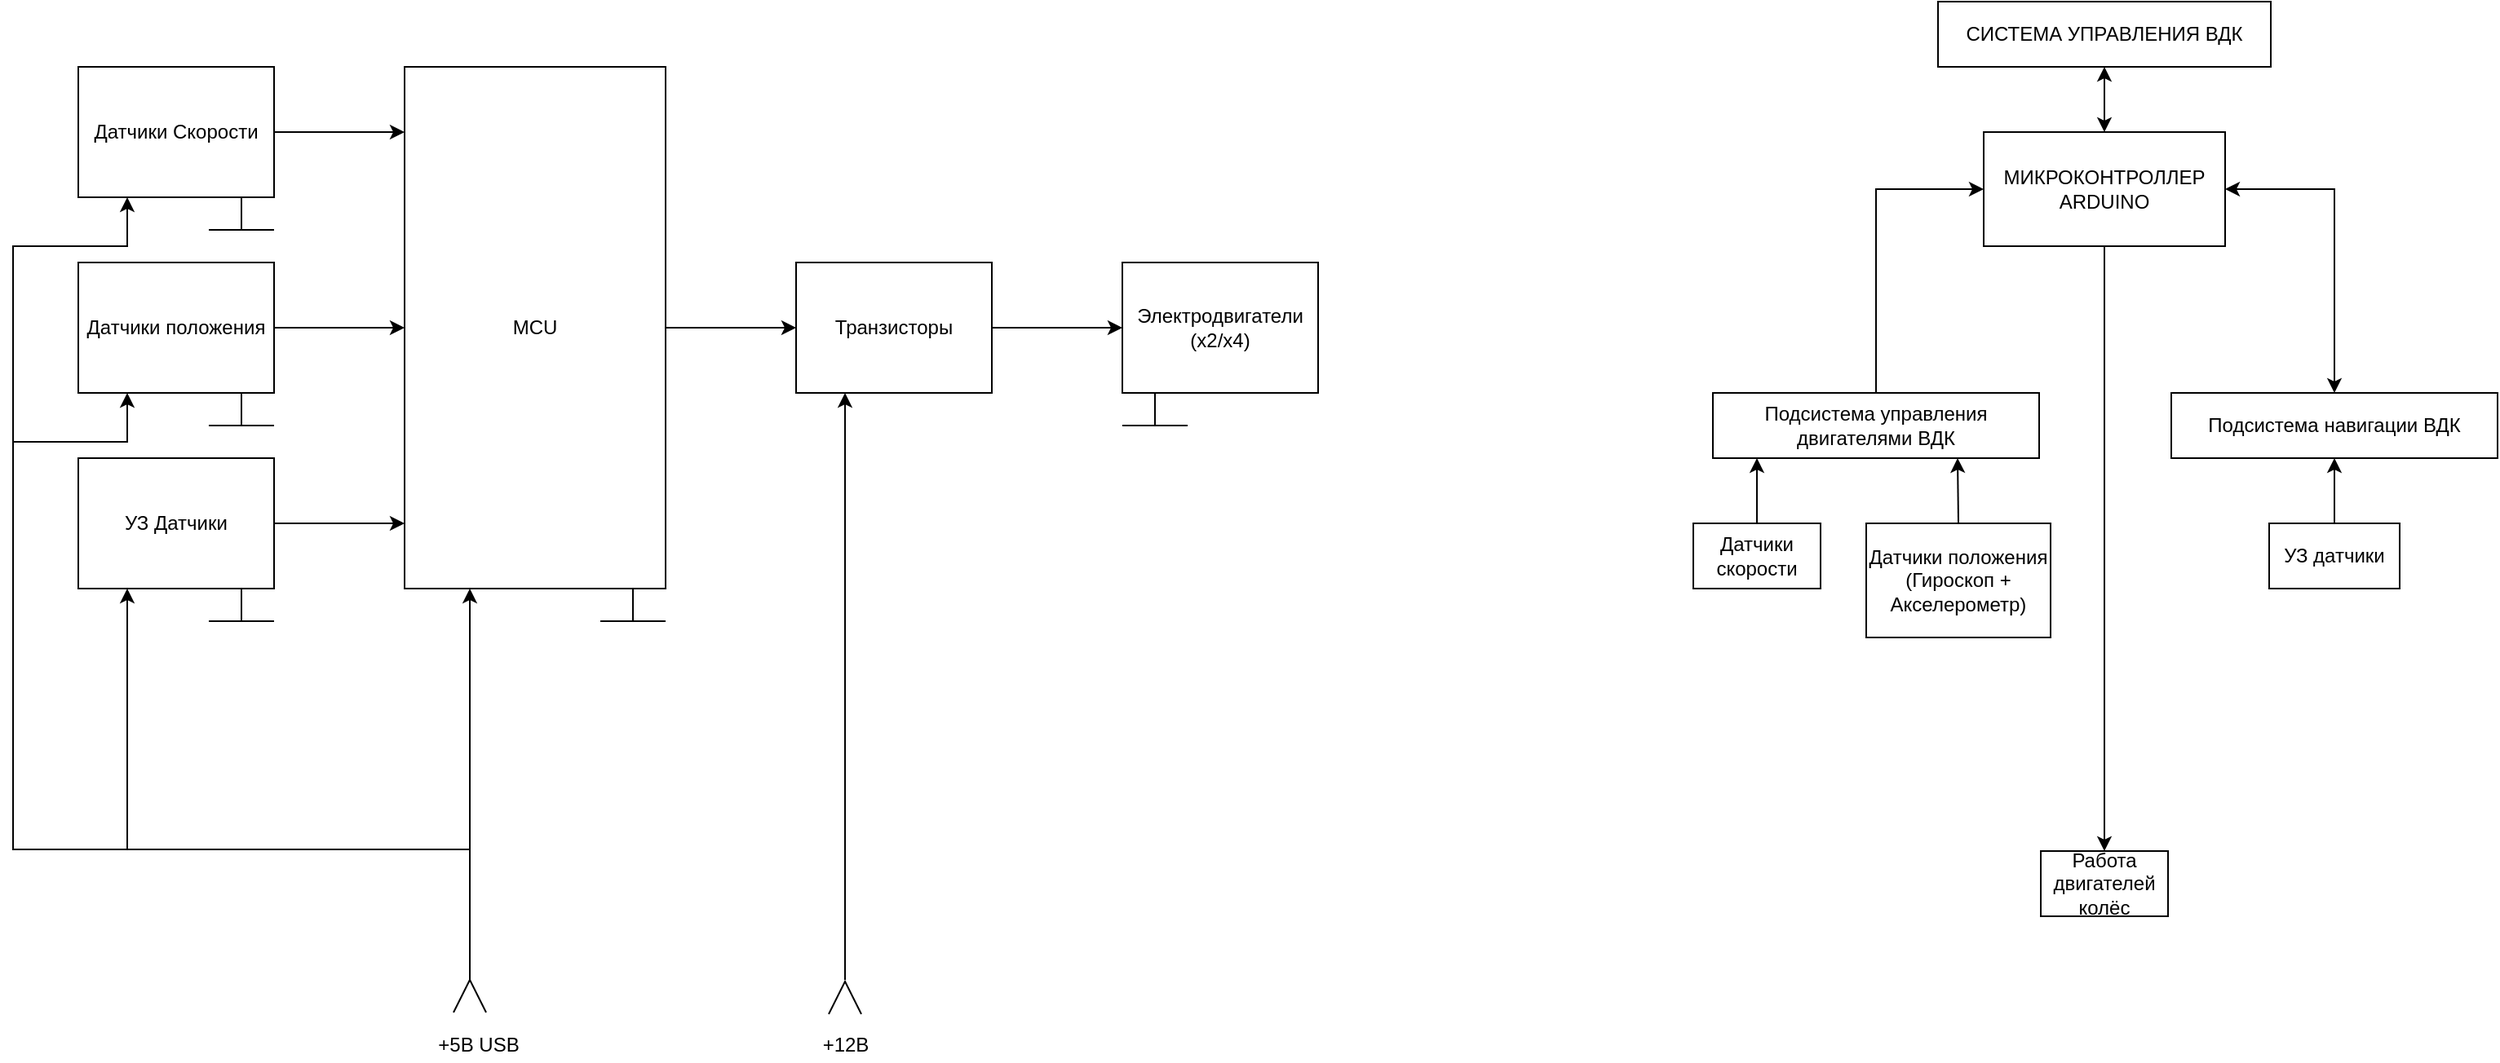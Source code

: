 <mxfile version="20.0.1" type="github">
  <diagram id="5dE5xkKQiMpUn0vgo6UY" name="Page-1">
    <mxGraphModel dx="2112" dy="794" grid="1" gridSize="10" guides="1" tooltips="1" connect="1" arrows="1" fold="1" page="1" pageScale="1" pageWidth="827" pageHeight="1169" math="0" shadow="0">
      <root>
        <mxCell id="0" />
        <mxCell id="1" parent="0" />
        <mxCell id="9jfscR_lfVypMq8dOFOs-2" value="СИСТЕМА УПРАВЛЕНИЯ ВДК" style="rounded=0;whiteSpace=wrap;html=1;" parent="1" vertex="1">
          <mxGeometry x="420" y="40" width="204" height="40" as="geometry" />
        </mxCell>
        <mxCell id="9jfscR_lfVypMq8dOFOs-3" value="Подсистема управления двигателями ВДК" style="rounded=0;whiteSpace=wrap;html=1;" parent="1" vertex="1">
          <mxGeometry x="282" y="280" width="200" height="40" as="geometry" />
        </mxCell>
        <mxCell id="9jfscR_lfVypMq8dOFOs-4" value="Подсистема навигации ВДК" style="rounded=0;whiteSpace=wrap;html=1;" parent="1" vertex="1">
          <mxGeometry x="563" y="280" width="200" height="40" as="geometry" />
        </mxCell>
        <mxCell id="9jfscR_lfVypMq8dOFOs-8" value="Датчики скорости" style="rounded=0;whiteSpace=wrap;html=1;" parent="1" vertex="1">
          <mxGeometry x="270" y="360" width="78" height="40" as="geometry" />
        </mxCell>
        <mxCell id="9jfscR_lfVypMq8dOFOs-14" value="" style="endArrow=classic;html=1;rounded=0;entryX=0.25;entryY=1;entryDx=0;entryDy=0;exitX=0.5;exitY=0;exitDx=0;exitDy=0;" parent="1" source="9jfscR_lfVypMq8dOFOs-8" edge="1">
          <mxGeometry width="50" height="50" relative="1" as="geometry">
            <mxPoint x="287" y="413" as="sourcePoint" />
            <mxPoint x="309" y="320" as="targetPoint" />
          </mxGeometry>
        </mxCell>
        <mxCell id="9jfscR_lfVypMq8dOFOs-16" value="Датчики положения (Гироскоп + Акселерометр)" style="rounded=0;whiteSpace=wrap;html=1;" parent="1" vertex="1">
          <mxGeometry x="376" y="360" width="113" height="70" as="geometry" />
        </mxCell>
        <mxCell id="9jfscR_lfVypMq8dOFOs-19" value="" style="endArrow=classic;html=1;rounded=0;exitX=0.5;exitY=0;exitDx=0;exitDy=0;entryX=0.75;entryY=1;entryDx=0;entryDy=0;" parent="1" source="9jfscR_lfVypMq8dOFOs-16" target="9jfscR_lfVypMq8dOFOs-3" edge="1">
          <mxGeometry width="50" height="50" relative="1" as="geometry">
            <mxPoint x="781" y="371" as="sourcePoint" />
            <mxPoint x="392" y="350" as="targetPoint" />
            <Array as="points" />
          </mxGeometry>
        </mxCell>
        <mxCell id="9jfscR_lfVypMq8dOFOs-20" value="Работа двигателей колёс" style="rounded=0;whiteSpace=wrap;html=1;" parent="1" vertex="1">
          <mxGeometry x="483" y="561" width="78" height="40" as="geometry" />
        </mxCell>
        <mxCell id="9jfscR_lfVypMq8dOFOs-23" value="УЗ датчики" style="rounded=0;whiteSpace=wrap;html=1;" parent="1" vertex="1">
          <mxGeometry x="623" y="360" width="80" height="40" as="geometry" />
        </mxCell>
        <mxCell id="9jfscR_lfVypMq8dOFOs-24" value="" style="endArrow=classic;html=1;rounded=0;exitX=0.5;exitY=0;exitDx=0;exitDy=0;entryX=0.75;entryY=1;entryDx=0;entryDy=0;" parent="1" source="9jfscR_lfVypMq8dOFOs-23" edge="1">
          <mxGeometry width="50" height="50" relative="1" as="geometry">
            <mxPoint x="731" y="373" as="sourcePoint" />
            <mxPoint x="663" y="320" as="targetPoint" />
          </mxGeometry>
        </mxCell>
        <mxCell id="9jfscR_lfVypMq8dOFOs-32" value="МИКРОКОНТРОЛЛЕР ARDUINO" style="rounded=0;whiteSpace=wrap;html=1;" parent="1" vertex="1">
          <mxGeometry x="448" y="120" width="148" height="70" as="geometry" />
        </mxCell>
        <mxCell id="9jfscR_lfVypMq8dOFOs-33" value="" style="endArrow=classic;html=1;rounded=0;exitX=0.5;exitY=0;exitDx=0;exitDy=0;entryX=0;entryY=0.5;entryDx=0;entryDy=0;" parent="1" source="9jfscR_lfVypMq8dOFOs-3" target="9jfscR_lfVypMq8dOFOs-32" edge="1">
          <mxGeometry width="50" height="50" relative="1" as="geometry">
            <mxPoint x="380" y="280" as="sourcePoint" />
            <mxPoint x="430" y="230" as="targetPoint" />
            <Array as="points">
              <mxPoint x="382" y="155" />
            </Array>
          </mxGeometry>
        </mxCell>
        <mxCell id="9jfscR_lfVypMq8dOFOs-35" value="" style="endArrow=classic;startArrow=classic;html=1;rounded=0;entryX=1;entryY=0.5;entryDx=0;entryDy=0;exitX=0.5;exitY=0;exitDx=0;exitDy=0;" parent="1" source="9jfscR_lfVypMq8dOFOs-4" target="9jfscR_lfVypMq8dOFOs-32" edge="1">
          <mxGeometry width="50" height="50" relative="1" as="geometry">
            <mxPoint x="580" y="310" as="sourcePoint" />
            <mxPoint x="630" y="260" as="targetPoint" />
            <Array as="points">
              <mxPoint x="663" y="155" />
            </Array>
          </mxGeometry>
        </mxCell>
        <mxCell id="9jfscR_lfVypMq8dOFOs-36" value="" style="endArrow=classic;startArrow=classic;html=1;rounded=0;entryX=0.5;entryY=1;entryDx=0;entryDy=0;" parent="1" source="9jfscR_lfVypMq8dOFOs-32" target="9jfscR_lfVypMq8dOFOs-2" edge="1">
          <mxGeometry width="50" height="50" relative="1" as="geometry">
            <mxPoint x="580" y="310" as="sourcePoint" />
            <mxPoint x="630" y="260" as="targetPoint" />
          </mxGeometry>
        </mxCell>
        <mxCell id="9jfscR_lfVypMq8dOFOs-37" value="" style="endArrow=classic;html=1;rounded=0;exitX=0.5;exitY=1;exitDx=0;exitDy=0;entryX=0.5;entryY=0;entryDx=0;entryDy=0;" parent="1" source="9jfscR_lfVypMq8dOFOs-32" target="9jfscR_lfVypMq8dOFOs-20" edge="1">
          <mxGeometry width="50" height="50" relative="1" as="geometry">
            <mxPoint x="580" y="310" as="sourcePoint" />
            <mxPoint x="630" y="260" as="targetPoint" />
          </mxGeometry>
        </mxCell>
        <mxCell id="LsZMY1T1WmtSOBuxNTz7-1" value="MCU" style="rounded=0;whiteSpace=wrap;html=1;" vertex="1" parent="1">
          <mxGeometry x="-520" y="80" width="160" height="320" as="geometry" />
        </mxCell>
        <mxCell id="LsZMY1T1WmtSOBuxNTz7-2" value="Датчики Скорости" style="rounded=0;whiteSpace=wrap;html=1;" vertex="1" parent="1">
          <mxGeometry x="-720" y="80" width="120" height="80" as="geometry" />
        </mxCell>
        <mxCell id="LsZMY1T1WmtSOBuxNTz7-3" value="Датчики положения" style="rounded=0;whiteSpace=wrap;html=1;" vertex="1" parent="1">
          <mxGeometry x="-720" y="200" width="120" height="80" as="geometry" />
        </mxCell>
        <mxCell id="LsZMY1T1WmtSOBuxNTz7-4" value="УЗ Датчики" style="rounded=0;whiteSpace=wrap;html=1;" vertex="1" parent="1">
          <mxGeometry x="-720" y="320" width="120" height="80" as="geometry" />
        </mxCell>
        <mxCell id="LsZMY1T1WmtSOBuxNTz7-5" value="" style="endArrow=classic;html=1;rounded=0;exitX=1;exitY=0.5;exitDx=0;exitDy=0;" edge="1" parent="1" source="LsZMY1T1WmtSOBuxNTz7-2">
          <mxGeometry width="50" height="50" relative="1" as="geometry">
            <mxPoint x="-590" y="140" as="sourcePoint" />
            <mxPoint x="-520" y="120" as="targetPoint" />
          </mxGeometry>
        </mxCell>
        <mxCell id="LsZMY1T1WmtSOBuxNTz7-7" value="" style="endArrow=classic;html=1;rounded=0;exitX=1;exitY=0.5;exitDx=0;exitDy=0;entryX=0;entryY=0.5;entryDx=0;entryDy=0;" edge="1" parent="1" source="LsZMY1T1WmtSOBuxNTz7-3" target="LsZMY1T1WmtSOBuxNTz7-1">
          <mxGeometry width="50" height="50" relative="1" as="geometry">
            <mxPoint x="-600" y="239.5" as="sourcePoint" />
            <mxPoint x="-519" y="240" as="targetPoint" />
          </mxGeometry>
        </mxCell>
        <mxCell id="LsZMY1T1WmtSOBuxNTz7-8" value="" style="endArrow=classic;html=1;rounded=0;exitX=1;exitY=0.5;exitDx=0;exitDy=0;" edge="1" parent="1" source="LsZMY1T1WmtSOBuxNTz7-4">
          <mxGeometry width="50" height="50" relative="1" as="geometry">
            <mxPoint x="-600" y="359" as="sourcePoint" />
            <mxPoint x="-520" y="360" as="targetPoint" />
          </mxGeometry>
        </mxCell>
        <mxCell id="LsZMY1T1WmtSOBuxNTz7-9" value="Транзисторы" style="rounded=0;whiteSpace=wrap;html=1;" vertex="1" parent="1">
          <mxGeometry x="-280" y="200" width="120" height="80" as="geometry" />
        </mxCell>
        <mxCell id="LsZMY1T1WmtSOBuxNTz7-10" value="" style="endArrow=classic;html=1;rounded=0;entryX=0;entryY=0.5;entryDx=0;entryDy=0;exitX=1;exitY=0.5;exitDx=0;exitDy=0;" edge="1" parent="1" source="LsZMY1T1WmtSOBuxNTz7-1" target="LsZMY1T1WmtSOBuxNTz7-9">
          <mxGeometry width="50" height="50" relative="1" as="geometry">
            <mxPoint x="-330" y="270" as="sourcePoint" />
            <mxPoint x="-280" y="239.5" as="targetPoint" />
          </mxGeometry>
        </mxCell>
        <mxCell id="LsZMY1T1WmtSOBuxNTz7-11" value="Электродвигатели &lt;br&gt;(x2/x4)" style="rounded=0;whiteSpace=wrap;html=1;" vertex="1" parent="1">
          <mxGeometry x="-80" y="200" width="120" height="80" as="geometry" />
        </mxCell>
        <mxCell id="LsZMY1T1WmtSOBuxNTz7-12" value="" style="endArrow=classic;html=1;rounded=0;entryX=0;entryY=0.5;entryDx=0;entryDy=0;exitX=1;exitY=0.5;exitDx=0;exitDy=0;" edge="1" parent="1" target="LsZMY1T1WmtSOBuxNTz7-11" source="LsZMY1T1WmtSOBuxNTz7-9">
          <mxGeometry width="50" height="50" relative="1" as="geometry">
            <mxPoint x="-170" y="210" as="sourcePoint" />
            <mxPoint x="-80" y="239.5" as="targetPoint" />
          </mxGeometry>
        </mxCell>
        <mxCell id="LsZMY1T1WmtSOBuxNTz7-15" value="" style="endArrow=none;html=1;rounded=0;entryX=0.25;entryY=1;entryDx=0;entryDy=0;" edge="1" parent="1">
          <mxGeometry width="50" height="50" relative="1" as="geometry">
            <mxPoint x="-600" y="300" as="sourcePoint" />
            <mxPoint x="-620" y="280" as="targetPoint" />
            <Array as="points">
              <mxPoint x="-640" y="300" />
              <mxPoint x="-620" y="300" />
            </Array>
          </mxGeometry>
        </mxCell>
        <mxCell id="LsZMY1T1WmtSOBuxNTz7-17" value="" style="endArrow=none;html=1;rounded=0;entryX=0.25;entryY=1;entryDx=0;entryDy=0;" edge="1" parent="1">
          <mxGeometry width="50" height="50" relative="1" as="geometry">
            <mxPoint x="-600" y="420" as="sourcePoint" />
            <mxPoint x="-620" y="400" as="targetPoint" />
            <Array as="points">
              <mxPoint x="-640" y="420" />
              <mxPoint x="-620" y="420" />
            </Array>
          </mxGeometry>
        </mxCell>
        <mxCell id="LsZMY1T1WmtSOBuxNTz7-18" value="" style="endArrow=none;html=1;rounded=0;entryX=0.25;entryY=1;entryDx=0;entryDy=0;" edge="1" parent="1">
          <mxGeometry width="50" height="50" relative="1" as="geometry">
            <mxPoint x="-600" y="180" as="sourcePoint" />
            <mxPoint x="-620" y="160" as="targetPoint" />
            <Array as="points">
              <mxPoint x="-640" y="180" />
              <mxPoint x="-620" y="180" />
            </Array>
          </mxGeometry>
        </mxCell>
        <mxCell id="LsZMY1T1WmtSOBuxNTz7-22" value="" style="endArrow=none;html=1;rounded=0;entryX=0.25;entryY=1;entryDx=0;entryDy=0;" edge="1" parent="1">
          <mxGeometry width="50" height="50" relative="1" as="geometry">
            <mxPoint x="-360" y="420" as="sourcePoint" />
            <mxPoint x="-380" y="400" as="targetPoint" />
            <Array as="points">
              <mxPoint x="-400" y="420" />
              <mxPoint x="-380" y="420" />
            </Array>
          </mxGeometry>
        </mxCell>
        <mxCell id="LsZMY1T1WmtSOBuxNTz7-23" value="" style="endArrow=none;html=1;rounded=0;entryX=0.25;entryY=1;entryDx=0;entryDy=0;" edge="1" parent="1">
          <mxGeometry width="50" height="50" relative="1" as="geometry">
            <mxPoint x="-40" y="300" as="sourcePoint" />
            <mxPoint x="-60" y="280" as="targetPoint" />
            <Array as="points">
              <mxPoint x="-80" y="300" />
              <mxPoint x="-60" y="300" />
            </Array>
          </mxGeometry>
        </mxCell>
        <mxCell id="LsZMY1T1WmtSOBuxNTz7-29" value="" style="endArrow=classic;html=1;rounded=0;entryX=0.25;entryY=1;entryDx=0;entryDy=0;" edge="1" parent="1" target="LsZMY1T1WmtSOBuxNTz7-4">
          <mxGeometry width="50" height="50" relative="1" as="geometry">
            <mxPoint x="-480" y="640" as="sourcePoint" />
            <mxPoint x="-590" y="530" as="targetPoint" />
            <Array as="points">
              <mxPoint x="-480" y="560" />
              <mxPoint x="-690" y="560" />
            </Array>
          </mxGeometry>
        </mxCell>
        <mxCell id="LsZMY1T1WmtSOBuxNTz7-32" value="" style="endArrow=classic;html=1;rounded=0;entryX=0.25;entryY=1;entryDx=0;entryDy=0;" edge="1" parent="1" target="LsZMY1T1WmtSOBuxNTz7-3">
          <mxGeometry width="50" height="50" relative="1" as="geometry">
            <mxPoint x="-690" y="560" as="sourcePoint" />
            <mxPoint x="-480" y="380" as="targetPoint" />
            <Array as="points">
              <mxPoint x="-760" y="560" />
              <mxPoint x="-760" y="310" />
              <mxPoint x="-690" y="310" />
            </Array>
          </mxGeometry>
        </mxCell>
        <mxCell id="LsZMY1T1WmtSOBuxNTz7-34" value="" style="endArrow=classic;html=1;rounded=0;entryX=0.25;entryY=1;entryDx=0;entryDy=0;" edge="1" parent="1">
          <mxGeometry width="50" height="50" relative="1" as="geometry">
            <mxPoint x="-760" y="310" as="sourcePoint" />
            <mxPoint x="-690" y="160" as="targetPoint" />
            <Array as="points">
              <mxPoint x="-760" y="310" />
              <mxPoint x="-760" y="190" />
              <mxPoint x="-690" y="190" />
            </Array>
          </mxGeometry>
        </mxCell>
        <mxCell id="LsZMY1T1WmtSOBuxNTz7-35" value="" style="endArrow=classic;html=1;rounded=0;entryX=0.25;entryY=1;entryDx=0;entryDy=0;" edge="1" parent="1" target="LsZMY1T1WmtSOBuxNTz7-1">
          <mxGeometry width="50" height="50" relative="1" as="geometry">
            <mxPoint x="-480" y="560" as="sourcePoint" />
            <mxPoint x="-480" y="380" as="targetPoint" />
          </mxGeometry>
        </mxCell>
        <mxCell id="LsZMY1T1WmtSOBuxNTz7-36" value="" style="endArrow=none;html=1;rounded=0;" edge="1" parent="1">
          <mxGeometry width="50" height="50" relative="1" as="geometry">
            <mxPoint x="-490" y="660" as="sourcePoint" />
            <mxPoint x="-470" y="660" as="targetPoint" />
            <Array as="points">
              <mxPoint x="-480" y="640" />
            </Array>
          </mxGeometry>
        </mxCell>
        <mxCell id="LsZMY1T1WmtSOBuxNTz7-37" value="+5В USB" style="text;html=1;align=center;verticalAlign=middle;resizable=0;points=[];autosize=1;strokeColor=none;fillColor=none;" vertex="1" parent="1">
          <mxGeometry x="-510" y="670" width="70" height="20" as="geometry" />
        </mxCell>
        <mxCell id="LsZMY1T1WmtSOBuxNTz7-38" value="+12В" style="text;html=1;align=center;verticalAlign=middle;resizable=0;points=[];autosize=1;strokeColor=none;fillColor=none;" vertex="1" parent="1">
          <mxGeometry x="-270" y="670" width="40" height="20" as="geometry" />
        </mxCell>
        <mxCell id="LsZMY1T1WmtSOBuxNTz7-39" value="" style="endArrow=none;html=1;rounded=0;" edge="1" parent="1">
          <mxGeometry width="50" height="50" relative="1" as="geometry">
            <mxPoint x="-260" y="661" as="sourcePoint" />
            <mxPoint x="-240" y="661" as="targetPoint" />
            <Array as="points">
              <mxPoint x="-250" y="641" />
            </Array>
          </mxGeometry>
        </mxCell>
        <mxCell id="LsZMY1T1WmtSOBuxNTz7-41" value="" style="endArrow=classic;html=1;rounded=0;entryX=0.25;entryY=1;entryDx=0;entryDy=0;" edge="1" parent="1" target="LsZMY1T1WmtSOBuxNTz7-9">
          <mxGeometry width="50" height="50" relative="1" as="geometry">
            <mxPoint x="-250" y="640" as="sourcePoint" />
            <mxPoint x="-210" y="380" as="targetPoint" />
          </mxGeometry>
        </mxCell>
      </root>
    </mxGraphModel>
  </diagram>
</mxfile>
